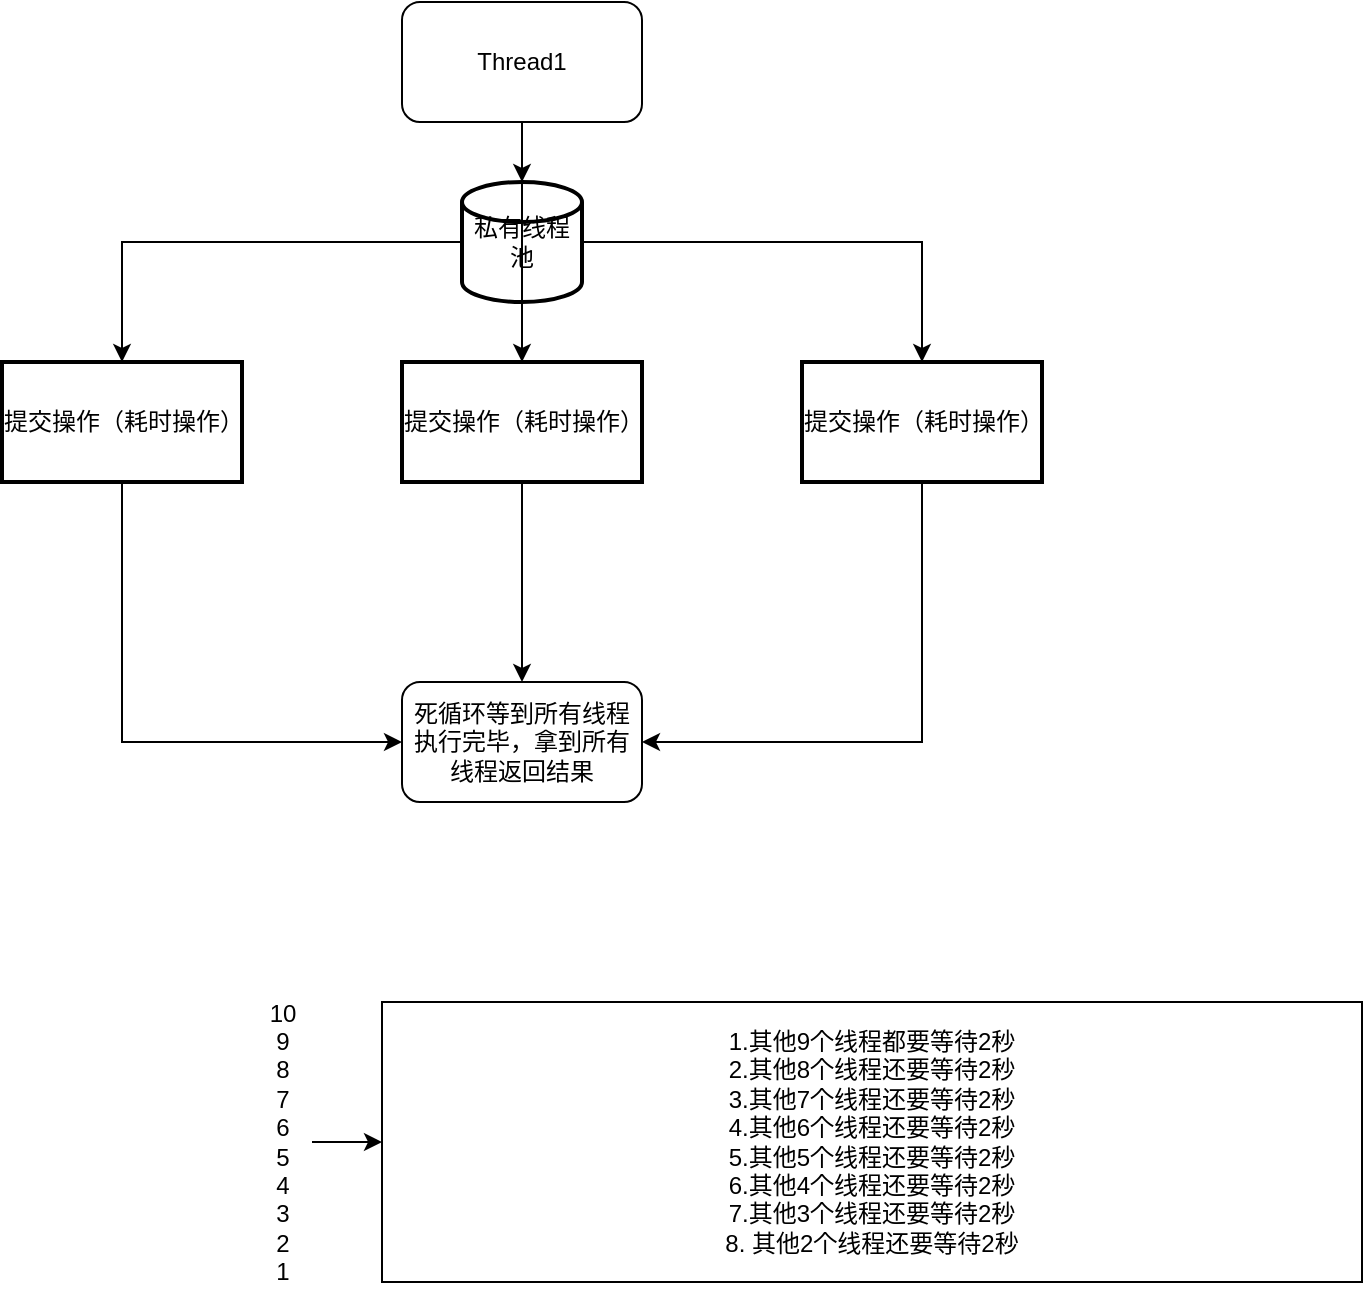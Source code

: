 <mxfile version="16.2.4" type="github">
  <diagram id="29DX_shyAP1snW-bjdit" name="Page-1">
    <mxGraphModel dx="1422" dy="762" grid="1" gridSize="10" guides="1" tooltips="1" connect="1" arrows="1" fold="1" page="1" pageScale="1" pageWidth="827" pageHeight="1169" math="0" shadow="0">
      <root>
        <mxCell id="0" />
        <mxCell id="1" parent="0" />
        <mxCell id="RFMRdTvg9sNST-bDp5sf-15" style="edgeStyle=orthogonalEdgeStyle;rounded=0;orthogonalLoop=1;jettySize=auto;html=1;entryX=0.5;entryY=0;entryDx=0;entryDy=0;entryPerimeter=0;" parent="1" source="RFMRdTvg9sNST-bDp5sf-11" target="RFMRdTvg9sNST-bDp5sf-13" edge="1">
          <mxGeometry relative="1" as="geometry" />
        </mxCell>
        <mxCell id="RFMRdTvg9sNST-bDp5sf-22" value="" style="edgeStyle=orthogonalEdgeStyle;rounded=0;orthogonalLoop=1;jettySize=auto;html=1;startArrow=none;" parent="1" source="RFMRdTvg9sNST-bDp5sf-19" target="RFMRdTvg9sNST-bDp5sf-21" edge="1">
          <mxGeometry relative="1" as="geometry" />
        </mxCell>
        <mxCell id="RFMRdTvg9sNST-bDp5sf-11" value="Thread1" style="rounded=1;whiteSpace=wrap;html=1;" parent="1" vertex="1">
          <mxGeometry x="230" y="40" width="120" height="60" as="geometry" />
        </mxCell>
        <mxCell id="RFMRdTvg9sNST-bDp5sf-20" value="" style="edgeStyle=orthogonalEdgeStyle;rounded=0;orthogonalLoop=1;jettySize=auto;html=1;" parent="1" source="RFMRdTvg9sNST-bDp5sf-13" target="RFMRdTvg9sNST-bDp5sf-19" edge="1">
          <mxGeometry relative="1" as="geometry" />
        </mxCell>
        <mxCell id="RFMRdTvg9sNST-bDp5sf-28" style="edgeStyle=orthogonalEdgeStyle;rounded=0;orthogonalLoop=1;jettySize=auto;html=1;" parent="1" source="RFMRdTvg9sNST-bDp5sf-13" target="RFMRdTvg9sNST-bDp5sf-26" edge="1">
          <mxGeometry relative="1" as="geometry" />
        </mxCell>
        <mxCell id="RFMRdTvg9sNST-bDp5sf-29" style="edgeStyle=orthogonalEdgeStyle;rounded=0;orthogonalLoop=1;jettySize=auto;html=1;entryX=0.5;entryY=0;entryDx=0;entryDy=0;" parent="1" source="RFMRdTvg9sNST-bDp5sf-13" target="RFMRdTvg9sNST-bDp5sf-24" edge="1">
          <mxGeometry relative="1" as="geometry" />
        </mxCell>
        <mxCell id="RFMRdTvg9sNST-bDp5sf-13" value="私有线程池" style="strokeWidth=2;html=1;shape=mxgraph.flowchart.database;whiteSpace=wrap;" parent="1" vertex="1">
          <mxGeometry x="260" y="130" width="60" height="60" as="geometry" />
        </mxCell>
        <mxCell id="RFMRdTvg9sNST-bDp5sf-21" value="死循环等到所有线程执行完毕，拿到所有线程返回结果" style="whiteSpace=wrap;html=1;rounded=1;" parent="1" vertex="1">
          <mxGeometry x="230" y="380" width="120" height="60" as="geometry" />
        </mxCell>
        <mxCell id="RFMRdTvg9sNST-bDp5sf-19" value="提交操作（耗时操作）" style="whiteSpace=wrap;html=1;strokeWidth=2;" parent="1" vertex="1">
          <mxGeometry x="230" y="220" width="120" height="60" as="geometry" />
        </mxCell>
        <mxCell id="RFMRdTvg9sNST-bDp5sf-23" value="" style="edgeStyle=orthogonalEdgeStyle;rounded=0;orthogonalLoop=1;jettySize=auto;html=1;endArrow=none;" parent="1" source="RFMRdTvg9sNST-bDp5sf-11" target="RFMRdTvg9sNST-bDp5sf-19" edge="1">
          <mxGeometry relative="1" as="geometry">
            <mxPoint x="290" y="100" as="sourcePoint" />
            <mxPoint x="290" y="380" as="targetPoint" />
          </mxGeometry>
        </mxCell>
        <mxCell id="RFMRdTvg9sNST-bDp5sf-30" style="edgeStyle=orthogonalEdgeStyle;rounded=0;orthogonalLoop=1;jettySize=auto;html=1;entryX=1;entryY=0.5;entryDx=0;entryDy=0;exitX=0.5;exitY=1;exitDx=0;exitDy=0;" parent="1" source="RFMRdTvg9sNST-bDp5sf-24" target="RFMRdTvg9sNST-bDp5sf-21" edge="1">
          <mxGeometry relative="1" as="geometry" />
        </mxCell>
        <mxCell id="RFMRdTvg9sNST-bDp5sf-24" value="&lt;span&gt;提交操作（耗时操作）&lt;/span&gt;" style="whiteSpace=wrap;html=1;strokeWidth=2;" parent="1" vertex="1">
          <mxGeometry x="430" y="220" width="120" height="60" as="geometry" />
        </mxCell>
        <mxCell id="RFMRdTvg9sNST-bDp5sf-31" style="edgeStyle=orthogonalEdgeStyle;rounded=0;orthogonalLoop=1;jettySize=auto;html=1;entryX=0;entryY=0.5;entryDx=0;entryDy=0;exitX=0.5;exitY=1;exitDx=0;exitDy=0;" parent="1" source="RFMRdTvg9sNST-bDp5sf-26" target="RFMRdTvg9sNST-bDp5sf-21" edge="1">
          <mxGeometry relative="1" as="geometry" />
        </mxCell>
        <mxCell id="RFMRdTvg9sNST-bDp5sf-26" value="&lt;span&gt;提交操作（耗时操作）&lt;/span&gt;" style="whiteSpace=wrap;html=1;strokeWidth=2;" parent="1" vertex="1">
          <mxGeometry x="30" y="220" width="120" height="60" as="geometry" />
        </mxCell>
        <mxCell id="v3_mXQVLykBW7pPXtYTT-5" value="" style="edgeStyle=orthogonalEdgeStyle;rounded=0;orthogonalLoop=1;jettySize=auto;html=1;" edge="1" parent="1" source="v3_mXQVLykBW7pPXtYTT-1" target="v3_mXQVLykBW7pPXtYTT-4">
          <mxGeometry relative="1" as="geometry" />
        </mxCell>
        <mxCell id="v3_mXQVLykBW7pPXtYTT-1" value="10&lt;br&gt;9&lt;br&gt;8&lt;br&gt;7&lt;br&gt;6&lt;br&gt;5&lt;br&gt;4&lt;br&gt;3&lt;br&gt;2&lt;br&gt;1&lt;br&gt;" style="text;html=1;align=center;verticalAlign=middle;resizable=0;points=[];autosize=1;strokeColor=none;fillColor=none;" vertex="1" parent="1">
          <mxGeometry x="155" y="535" width="30" height="150" as="geometry" />
        </mxCell>
        <mxCell id="v3_mXQVLykBW7pPXtYTT-4" value="1.其他9个线程都要等待2秒&lt;br&gt;2.其他8个线程还要等待2秒&lt;br&gt;3.其他7个线程还要等待2秒&lt;br&gt;4.其他6个线程还要等待2秒&lt;br&gt;5.其他5个线程还要等待2秒&lt;br&gt;6.其他4个线程还要等待2秒&lt;br&gt;7.其他3个线程还要等待2秒&lt;br&gt;8. 其他2个线程还要等待2秒" style="whiteSpace=wrap;html=1;" vertex="1" parent="1">
          <mxGeometry x="220" y="540" width="490" height="140" as="geometry" />
        </mxCell>
      </root>
    </mxGraphModel>
  </diagram>
</mxfile>
